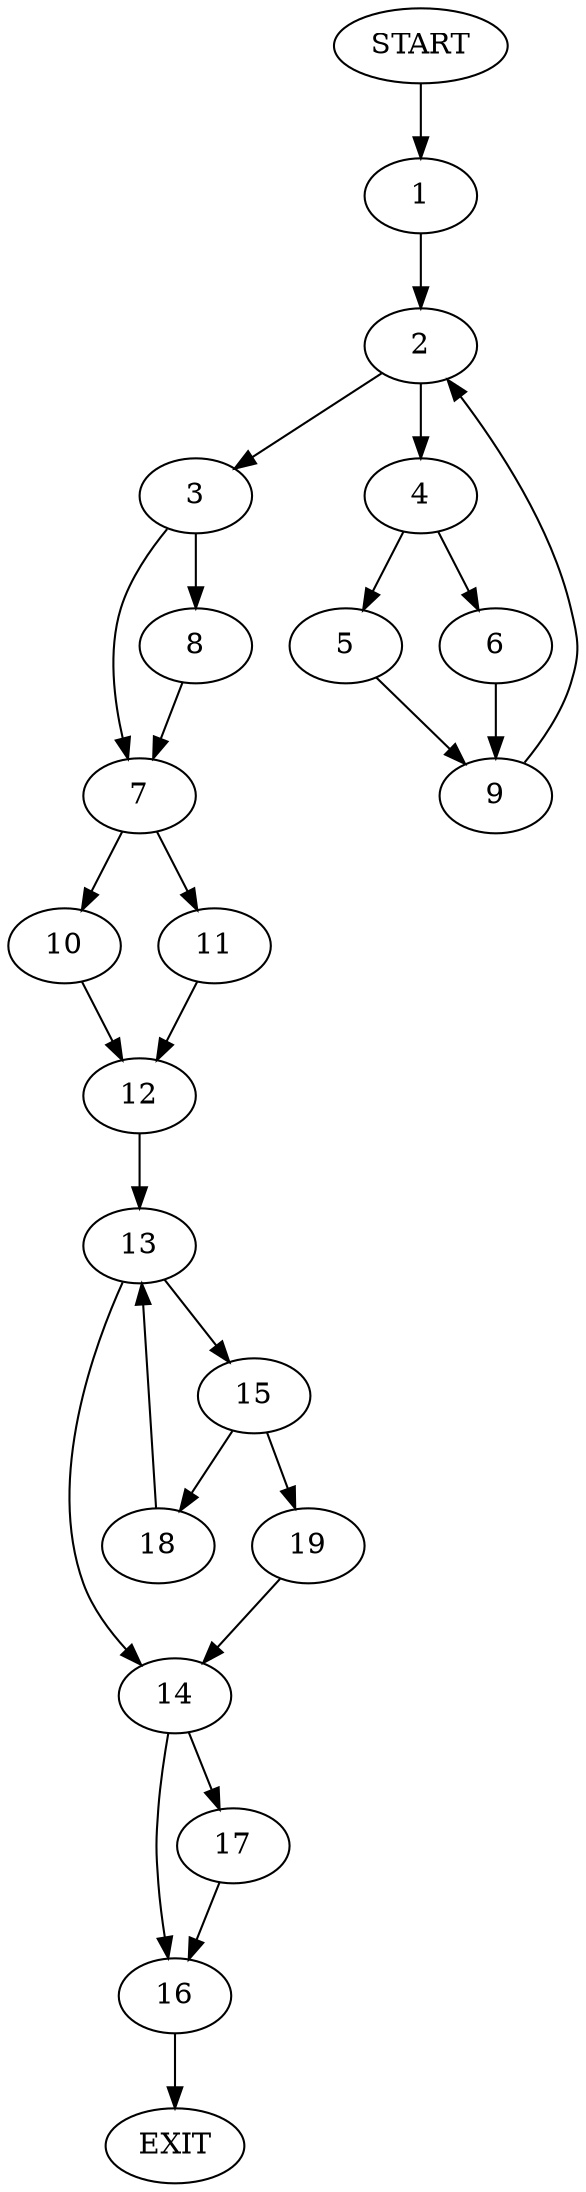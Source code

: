 digraph {
0 [label="START"]
20 [label="EXIT"]
0 -> 1
1 -> 2
2 -> 3
2 -> 4
4 -> 5
4 -> 6
3 -> 7
3 -> 8
5 -> 9
6 -> 9
9 -> 2
7 -> 10
7 -> 11
8 -> 7
10 -> 12
11 -> 12
12 -> 13
13 -> 14
13 -> 15
14 -> 16
14 -> 17
15 -> 18
15 -> 19
18 -> 13
19 -> 14
17 -> 16
16 -> 20
}
